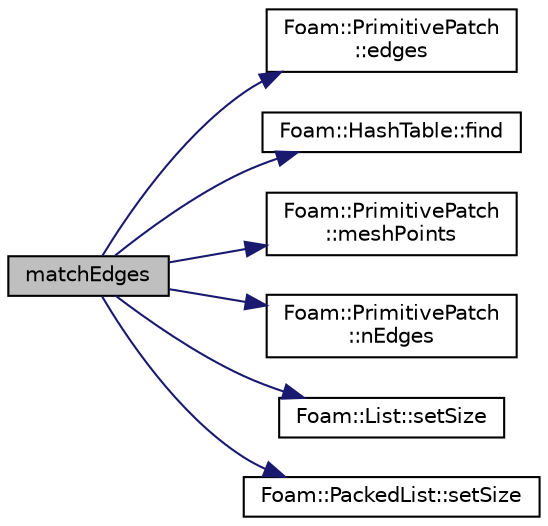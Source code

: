 digraph "matchEdges"
{
  bgcolor="transparent";
  edge [fontname="Helvetica",fontsize="10",labelfontname="Helvetica",labelfontsize="10"];
  node [fontname="Helvetica",fontsize="10",shape=record];
  rankdir="LR";
  Node216 [label="matchEdges",height=0.2,width=0.4,color="black", fillcolor="grey75", style="filled", fontcolor="black"];
  Node216 -> Node217 [color="midnightblue",fontsize="10",style="solid",fontname="Helvetica"];
  Node217 [label="Foam::PrimitivePatch\l::edges",height=0.2,width=0.4,color="black",URL="$a28693.html#a21d764179912ddda5c6f95193c289846",tooltip="Return list of edges, address into LOCAL point list. "];
  Node216 -> Node218 [color="midnightblue",fontsize="10",style="solid",fontname="Helvetica"];
  Node218 [label="Foam::HashTable::find",height=0.2,width=0.4,color="black",URL="$a26841.html#a76b2c74ebd9f33fa9f76261b027ffc11",tooltip="Find and return an iterator set at the hashedEntry. "];
  Node216 -> Node219 [color="midnightblue",fontsize="10",style="solid",fontname="Helvetica"];
  Node219 [label="Foam::PrimitivePatch\l::meshPoints",height=0.2,width=0.4,color="black",URL="$a28693.html#a52e3a457780fe74b31d39dc046bce1d8",tooltip="Return labelList of mesh points in patch. They are constructed. "];
  Node216 -> Node220 [color="midnightblue",fontsize="10",style="solid",fontname="Helvetica"];
  Node220 [label="Foam::PrimitivePatch\l::nEdges",height=0.2,width=0.4,color="black",URL="$a28693.html#a086513bcff1a3f1684e1a3879dd90deb",tooltip="Return number of edges in patch. "];
  Node216 -> Node221 [color="midnightblue",fontsize="10",style="solid",fontname="Helvetica"];
  Node221 [label="Foam::List::setSize",height=0.2,width=0.4,color="black",URL="$a26833.html#aedb985ffeaf1bdbfeccc2a8730405703",tooltip="Reset size of List. "];
  Node216 -> Node222 [color="midnightblue",fontsize="10",style="solid",fontname="Helvetica"];
  Node222 [label="Foam::PackedList::setSize",height=0.2,width=0.4,color="black",URL="$a27053.html#a3021b830c398f42c33750a3823267b59",tooltip="Alias for resize() "];
}
